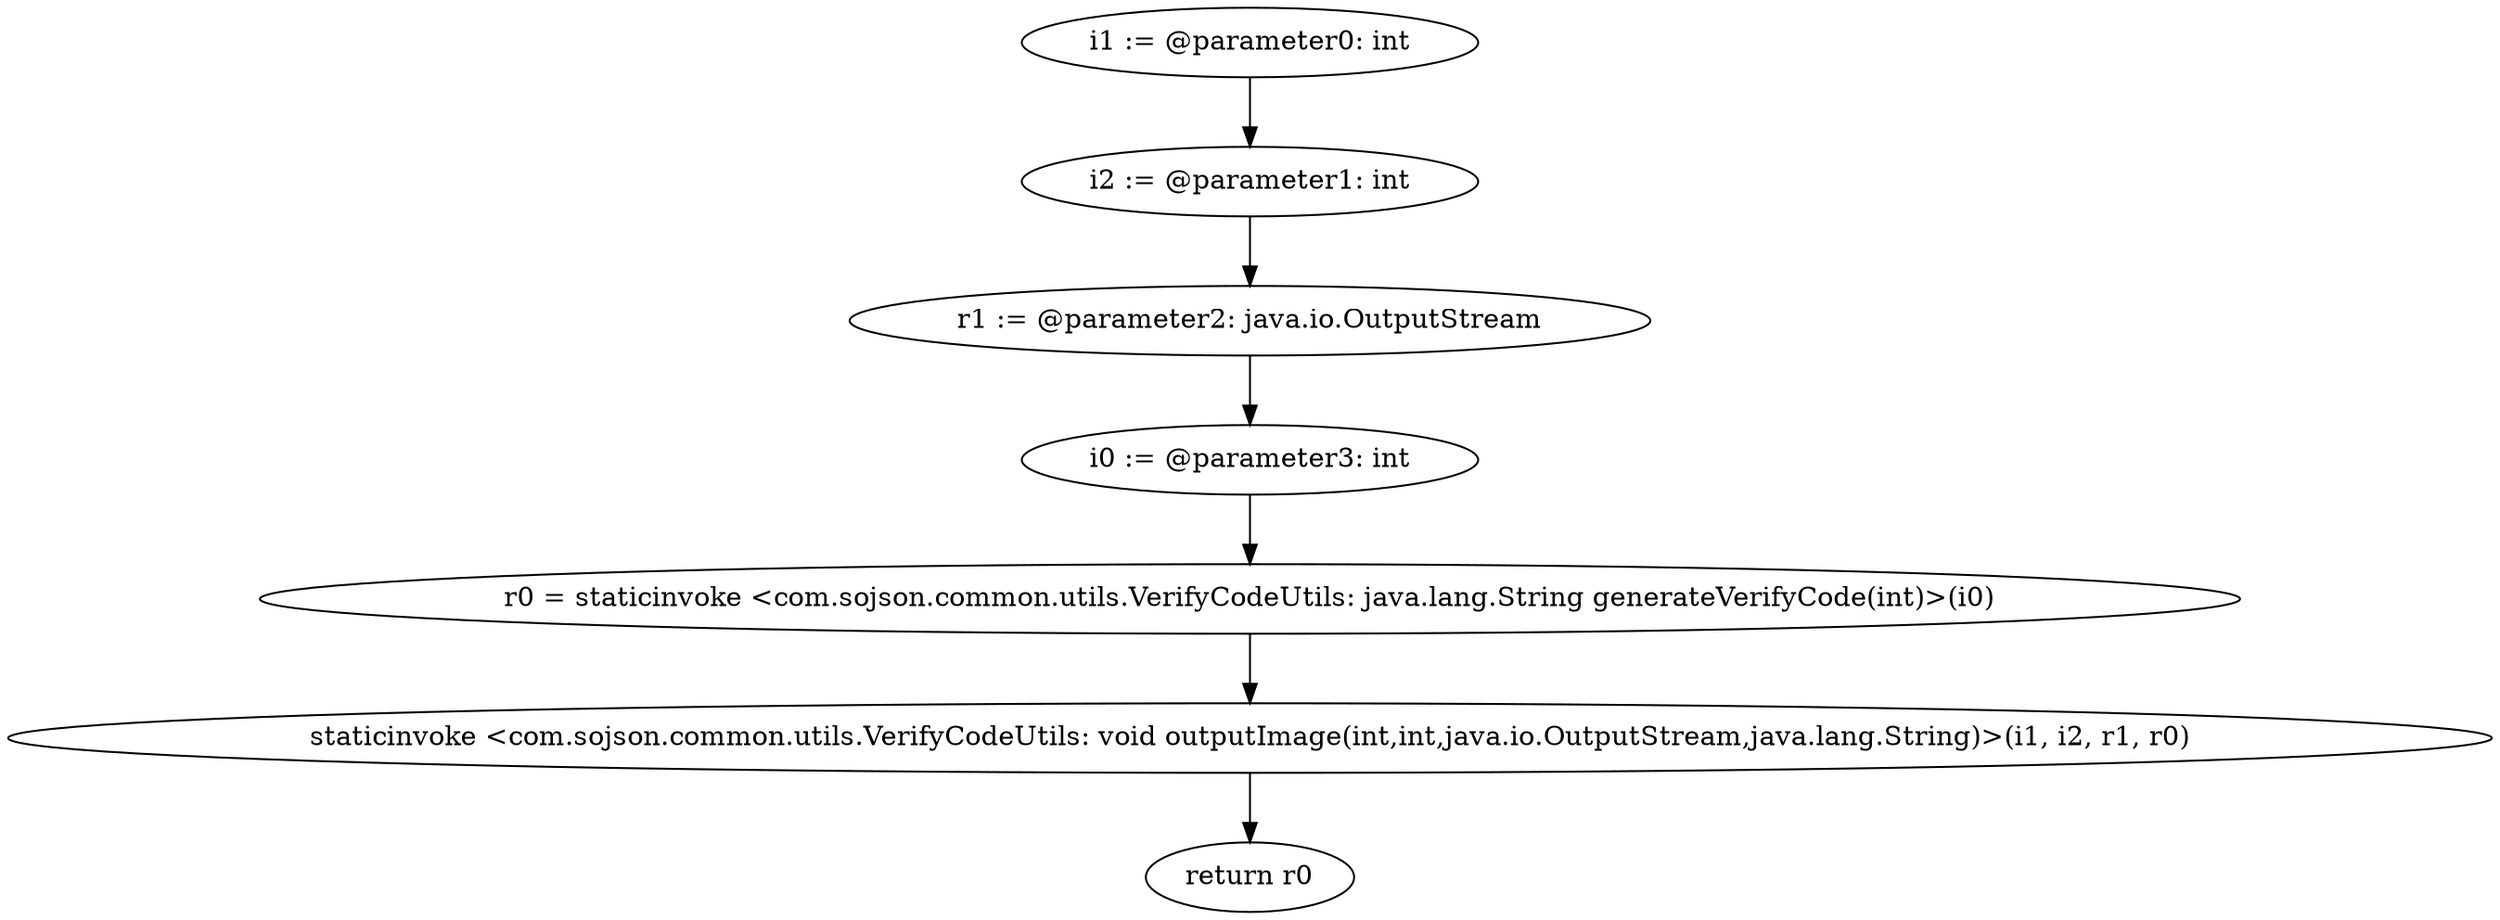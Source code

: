 digraph "unitGraph" {
    "i1 := @parameter0: int"
    "i2 := @parameter1: int"
    "r1 := @parameter2: java.io.OutputStream"
    "i0 := @parameter3: int"
    "r0 = staticinvoke <com.sojson.common.utils.VerifyCodeUtils: java.lang.String generateVerifyCode(int)>(i0)"
    "staticinvoke <com.sojson.common.utils.VerifyCodeUtils: void outputImage(int,int,java.io.OutputStream,java.lang.String)>(i1, i2, r1, r0)"
    "return r0"
    "i1 := @parameter0: int"->"i2 := @parameter1: int";
    "i2 := @parameter1: int"->"r1 := @parameter2: java.io.OutputStream";
    "r1 := @parameter2: java.io.OutputStream"->"i0 := @parameter3: int";
    "i0 := @parameter3: int"->"r0 = staticinvoke <com.sojson.common.utils.VerifyCodeUtils: java.lang.String generateVerifyCode(int)>(i0)";
    "r0 = staticinvoke <com.sojson.common.utils.VerifyCodeUtils: java.lang.String generateVerifyCode(int)>(i0)"->"staticinvoke <com.sojson.common.utils.VerifyCodeUtils: void outputImage(int,int,java.io.OutputStream,java.lang.String)>(i1, i2, r1, r0)";
    "staticinvoke <com.sojson.common.utils.VerifyCodeUtils: void outputImage(int,int,java.io.OutputStream,java.lang.String)>(i1, i2, r1, r0)"->"return r0";
}
